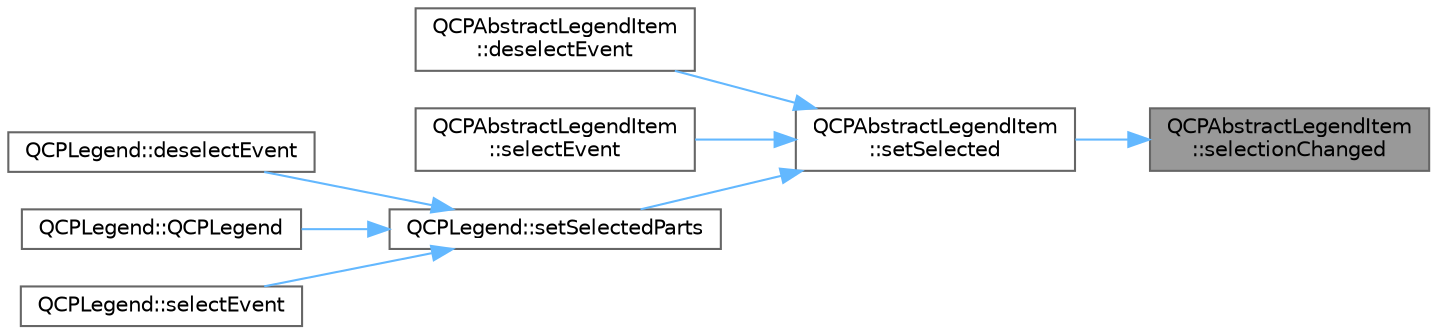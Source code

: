 digraph "QCPAbstractLegendItem::selectionChanged"
{
 // LATEX_PDF_SIZE
  bgcolor="transparent";
  edge [fontname=Helvetica,fontsize=10,labelfontname=Helvetica,labelfontsize=10];
  node [fontname=Helvetica,fontsize=10,shape=box,height=0.2,width=0.4];
  rankdir="RL";
  Node1 [label="QCPAbstractLegendItem\l::selectionChanged",height=0.2,width=0.4,color="gray40", fillcolor="grey60", style="filled", fontcolor="black",tooltip=" "];
  Node1 -> Node2 [dir="back",color="steelblue1",style="solid"];
  Node2 [label="QCPAbstractLegendItem\l::setSelected",height=0.2,width=0.4,color="grey40", fillcolor="white", style="filled",URL="$class_q_c_p_abstract_legend_item.html#a6eed93b0ab99cb3eabb043fb08179c2b",tooltip=" "];
  Node2 -> Node3 [dir="back",color="steelblue1",style="solid"];
  Node3 [label="QCPAbstractLegendItem\l::deselectEvent",height=0.2,width=0.4,color="grey40", fillcolor="white", style="filled",URL="$class_q_c_p_abstract_legend_item.html#aa1c0620558cc8e2a2e6fb7ab558f6097",tooltip=" "];
  Node2 -> Node4 [dir="back",color="steelblue1",style="solid"];
  Node4 [label="QCPAbstractLegendItem\l::selectEvent",height=0.2,width=0.4,color="grey40", fillcolor="white", style="filled",URL="$class_q_c_p_abstract_legend_item.html#a0081acfd8c4bb8ac4e9dcfe0f6c49b74",tooltip=" "];
  Node2 -> Node5 [dir="back",color="steelblue1",style="solid"];
  Node5 [label="QCPLegend::setSelectedParts",height=0.2,width=0.4,color="grey40", fillcolor="white", style="filled",URL="$class_q_c_p_legend.html#a2aee309bb5c2a794b1987f3fc97f8ad8",tooltip=" "];
  Node5 -> Node6 [dir="back",color="steelblue1",style="solid"];
  Node6 [label="QCPLegend::deselectEvent",height=0.2,width=0.4,color="grey40", fillcolor="white", style="filled",URL="$class_q_c_p_legend.html#ac2066837f7ebc32a5b15434cdca5b176",tooltip=" "];
  Node5 -> Node7 [dir="back",color="steelblue1",style="solid"];
  Node7 [label="QCPLegend::QCPLegend",height=0.2,width=0.4,color="grey40", fillcolor="white", style="filled",URL="$class_q_c_p_legend.html#a0001a456989bd07ea378883651fabd72",tooltip=" "];
  Node5 -> Node8 [dir="back",color="steelblue1",style="solid"];
  Node8 [label="QCPLegend::selectEvent",height=0.2,width=0.4,color="grey40", fillcolor="white", style="filled",URL="$class_q_c_p_legend.html#a71f54a05c3e5b1a1ade1864422cd642e",tooltip=" "];
}
